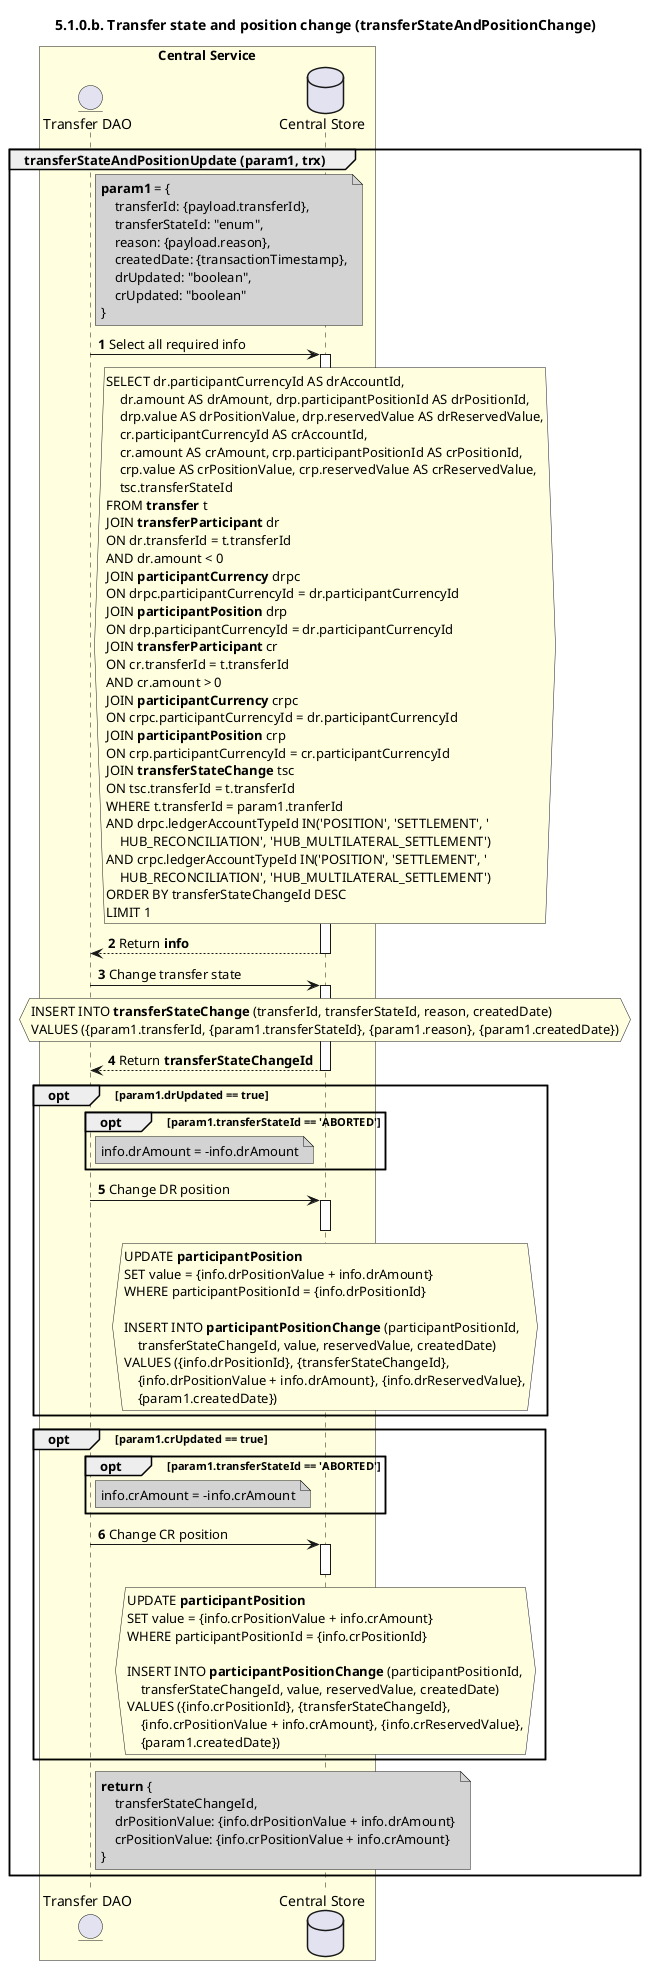 /'*****
 License
 --------------
 Copyright © 2017 Bill & Melinda Gates Foundation
 The Mojaloop files are made available by the Bill & Melinda Gates Foundation under the Apache License, Version 2.0 (the "License") and you may not use these files except in compliance with the License. You may obtain a copy of the License at
 http://www.apache.org/licenses/LICENSE-2.0
 Unless required by applicable law or agreed to in writing, the Mojaloop files are distributed on an "AS IS" BASIS, WITHOUT WARRANTIES OR CONDITIONS OF ANY KIND, either express or implied. See the License for the specific language governing permissions and limitations under the License.
 Contributors
 --------------
 This is the official list of the Mojaloop project contributors for this file.
 Names of the original copyright holders (individuals or organizations)
 should be listed with a '*' in the first column. People who have
 contributed from an organization can be listed under the organization
 that actually holds the copyright for their contributions (see the
 Gates Foundation organization for an example). Those individuals should have
 their names indented and be marked with a '-'. Email address can be added
 optionally within square brackets <email>.
 * Gates Foundation
 - Name Surname <name.surname@gatesfoundation.com>

 * Georgi Georgiev <georgi.georgiev@modusbox.com>
 --------------
 ******'/

@startuml
' declate title
title 5.1.0.b. Transfer state and position change (transferStateAndPositionChange)

autonumber

' Actor Keys:
'   boundary - APIs/Interfaces, etc
'   collections - Kafka Topics
'   control - Kafka Consumers
'   entity - Database Access Objects
'   database - Database Persistance Store

' declare actors
entity "Transfer DAO" as TRANSFER_DAO
database "Central Store" as DB

box "Central Service" #LightYellow
    participant TRANSFER_DAO
    participant DB
end box

' start flow
group transferStateAndPositionUpdate (param1, trx)
    note right of TRANSFER_DAO #lightgray
        **param1** = {
            transferId: {payload.transferId},
            transferStateId: "enum",
            reason: {payload.reason},
            createdDate: {transactionTimestamp},
            drUpdated: "boolean",
            crUpdated: "boolean"
        }
    end note

    TRANSFER_DAO -> DB: Select all required info
    activate DB
    hnote over DB #lightyellow
        SELECT dr.participantCurrencyId AS drAccountId,
            dr.amount AS drAmount, drp.participantPositionId AS drPositionId,
            drp.value AS drPositionValue, drp.reservedValue AS drReservedValue,
            cr.participantCurrencyId AS crAccountId,
            cr.amount AS crAmount, crp.participantPositionId AS crPositionId,
            crp.value AS crPositionValue, crp.reservedValue AS crReservedValue,
            tsc.transferStateId
        FROM **transfer** t
        JOIN **transferParticipant** dr
        ON dr.transferId = t.transferId
        AND dr.amount < 0
        JOIN **participantCurrency** drpc
        ON drpc.participantCurrencyId = dr.participantCurrencyId
        JOIN **participantPosition** drp
        ON drp.participantCurrencyId = dr.participantCurrencyId
        JOIN **transferParticipant** cr
        ON cr.transferId = t.transferId
        AND cr.amount > 0
        JOIN **participantCurrency** crpc
        ON crpc.participantCurrencyId = dr.participantCurrencyId
        JOIN **participantPosition** crp
        ON crp.participantCurrencyId = cr.participantCurrencyId
        JOIN **transferStateChange** tsc
        ON tsc.transferId = t.transferId
        WHERE t.transferId = param1.tranferId
        AND drpc.ledgerAccountTypeId IN('POSITION', 'SETTLEMENT', '
            HUB_RECONCILIATION', 'HUB_MULTILATERAL_SETTLEMENT')
        AND crpc.ledgerAccountTypeId IN('POSITION', 'SETTLEMENT', '
            HUB_RECONCILIATION', 'HUB_MULTILATERAL_SETTLEMENT')
        ORDER BY transferStateChangeId DESC
        LIMIT 1
    end hnote
    TRANSFER_DAO <-- DB: Return **info**
    deactivate DB

    TRANSFER_DAO -> DB: Change transfer state
    activate DB
    hnote over DB #lightyellow
        INSERT INTO **transferStateChange** (transferId, transferStateId, reason, createdDate)
        VALUES ({param1.transferId, {param1.transferStateId}, {param1.reason}, {param1.createdDate})
    end hnote
    TRANSFER_DAO <-- DB: Return **transferStateChangeId**
    deactivate DB

    opt param1.drUpdated == true
        opt param1.transferStateId == 'ABORTED'
            note right of TRANSFER_DAO #lightgray
                info.drAmount = -info.drAmount
            end note
        end

        TRANSFER_DAO -> DB: Change DR position
        activate DB
        deactivate DB
        hnote over DB #lightyellow
            UPDATE **participantPosition**
            SET value = {info.drPositionValue + info.drAmount}
            WHERE participantPositionId = {info.drPositionId}

            INSERT INTO **participantPositionChange** (participantPositionId,
                transferStateChangeId, value, reservedValue, createdDate)
            VALUES ({info.drPositionId}, {transferStateChangeId},
                {info.drPositionValue + info.drAmount}, {info.drReservedValue},
                {param1.createdDate})
        end hnote
    end

    opt param1.crUpdated == true
        opt param1.transferStateId == 'ABORTED'
            note right of TRANSFER_DAO #lightgray
                info.crAmount = -info.crAmount
            end note
        end

        TRANSFER_DAO -> DB: Change CR position
        activate DB
        deactivate DB
        hnote over DB #lightyellow
            UPDATE **participantPosition**
            SET value = {info.crPositionValue + info.crAmount}
            WHERE participantPositionId = {info.crPositionId}

            INSERT INTO **participantPositionChange** (participantPositionId,
                transferStateChangeId, value, reservedValue, createdDate)
            VALUES ({info.crPositionId}, {transferStateChangeId},
                {info.crPositionValue + info.crAmount}, {info.crReservedValue},
                {param1.createdDate})
        end hnote
    end

    note right of TRANSFER_DAO #lightgray
        **return** {
            transferStateChangeId,
            drPositionValue: {info.drPositionValue + info.drAmount}
            crPositionValue: {info.crPositionValue + info.crAmount}
        }
    end note
end
@enduml

